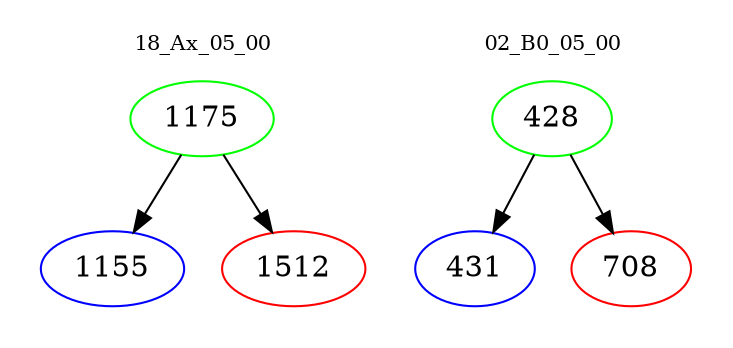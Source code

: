 digraph{
subgraph cluster_0 {
color = white
label = "18_Ax_05_00";
fontsize=10;
T0_1175 [label="1175", color="green"]
T0_1175 -> T0_1155 [color="black"]
T0_1155 [label="1155", color="blue"]
T0_1175 -> T0_1512 [color="black"]
T0_1512 [label="1512", color="red"]
}
subgraph cluster_1 {
color = white
label = "02_B0_05_00";
fontsize=10;
T1_428 [label="428", color="green"]
T1_428 -> T1_431 [color="black"]
T1_431 [label="431", color="blue"]
T1_428 -> T1_708 [color="black"]
T1_708 [label="708", color="red"]
}
}
